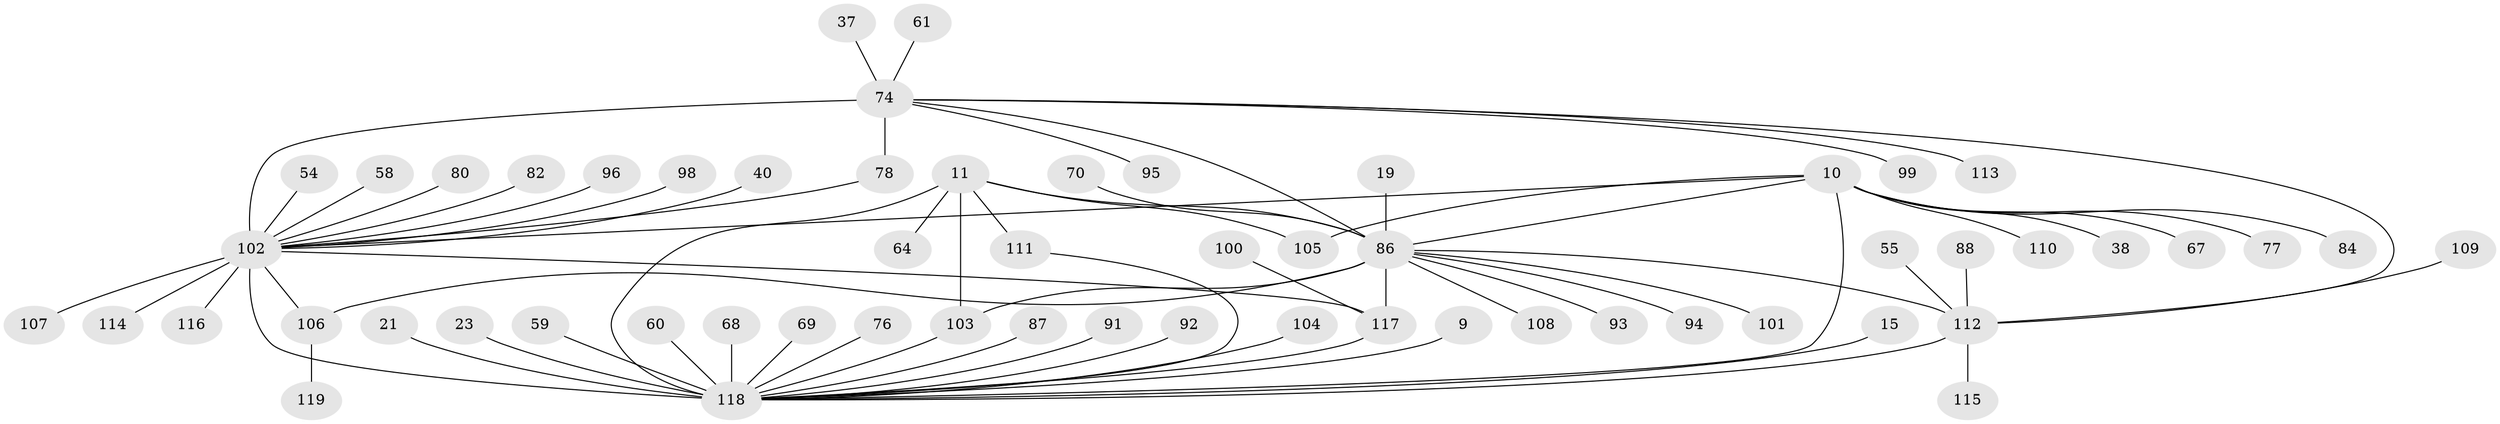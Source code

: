 // original degree distribution, {17: 0.008403361344537815, 25: 0.008403361344537815, 5: 0.07563025210084033, 10: 0.03361344537815126, 2: 0.19327731092436976, 7: 0.025210084033613446, 1: 0.47058823529411764, 4: 0.09243697478991597, 11: 0.008403361344537815, 16: 0.008403361344537815, 9: 0.008403361344537815, 3: 0.06722689075630252}
// Generated by graph-tools (version 1.1) at 2025/48/03/09/25 04:48:34]
// undirected, 59 vertices, 71 edges
graph export_dot {
graph [start="1"]
  node [color=gray90,style=filled];
  9;
  10 [super="+1"];
  11 [super="+5"];
  15;
  19;
  21;
  23;
  37;
  38 [super="+22"];
  40;
  54;
  55;
  58;
  59;
  60;
  61;
  64 [super="+49"];
  67;
  68;
  69;
  70;
  74 [super="+65+56"];
  76;
  77;
  78;
  80;
  82 [super="+62"];
  84;
  86 [super="+73+79+85"];
  87;
  88 [super="+52"];
  91;
  92;
  93;
  94;
  95;
  96;
  98;
  99;
  100;
  101;
  102 [super="+41+31+27+30+57+42+97+18"];
  103 [super="+12+81"];
  104;
  105 [super="+35"];
  106 [super="+33"];
  107;
  108;
  109;
  110;
  111;
  112 [super="+29+32"];
  113;
  114;
  115;
  116;
  117 [super="+89"];
  118 [super="+28+72+83"];
  119 [super="+66"];
  9 -- 118;
  10 -- 67;
  10 -- 77;
  10 -- 110;
  10 -- 84;
  10 -- 105;
  10 -- 38;
  10 -- 86 [weight=4];
  10 -- 102 [weight=3];
  10 -- 118 [weight=6];
  11 -- 103 [weight=2];
  11 -- 111 [weight=2];
  11 -- 105;
  11 -- 64;
  11 -- 86 [weight=4];
  11 -- 118 [weight=8];
  15 -- 118;
  19 -- 86;
  21 -- 118;
  23 -- 118;
  37 -- 74;
  40 -- 102;
  54 -- 102;
  55 -- 112;
  58 -- 102;
  59 -- 118;
  60 -- 118;
  61 -- 74;
  68 -- 118 [weight=2];
  69 -- 118;
  70 -- 86;
  74 -- 78 [weight=3];
  74 -- 99;
  74 -- 113;
  74 -- 95;
  74 -- 112;
  74 -- 86 [weight=2];
  74 -- 102 [weight=4];
  76 -- 118;
  78 -- 102;
  80 -- 102;
  82 -- 102;
  86 -- 117 [weight=2];
  86 -- 93;
  86 -- 103;
  86 -- 94;
  86 -- 101;
  86 -- 108;
  86 -- 112;
  86 -- 106 [weight=2];
  87 -- 118;
  88 -- 112;
  91 -- 118;
  92 -- 118;
  96 -- 102;
  98 -- 102;
  100 -- 117;
  102 -- 116;
  102 -- 118 [weight=9];
  102 -- 107;
  102 -- 114;
  102 -- 117 [weight=2];
  102 -- 106;
  103 -- 118;
  104 -- 118;
  106 -- 119;
  109 -- 112;
  111 -- 118;
  112 -- 115;
  112 -- 118 [weight=4];
  117 -- 118;
}
